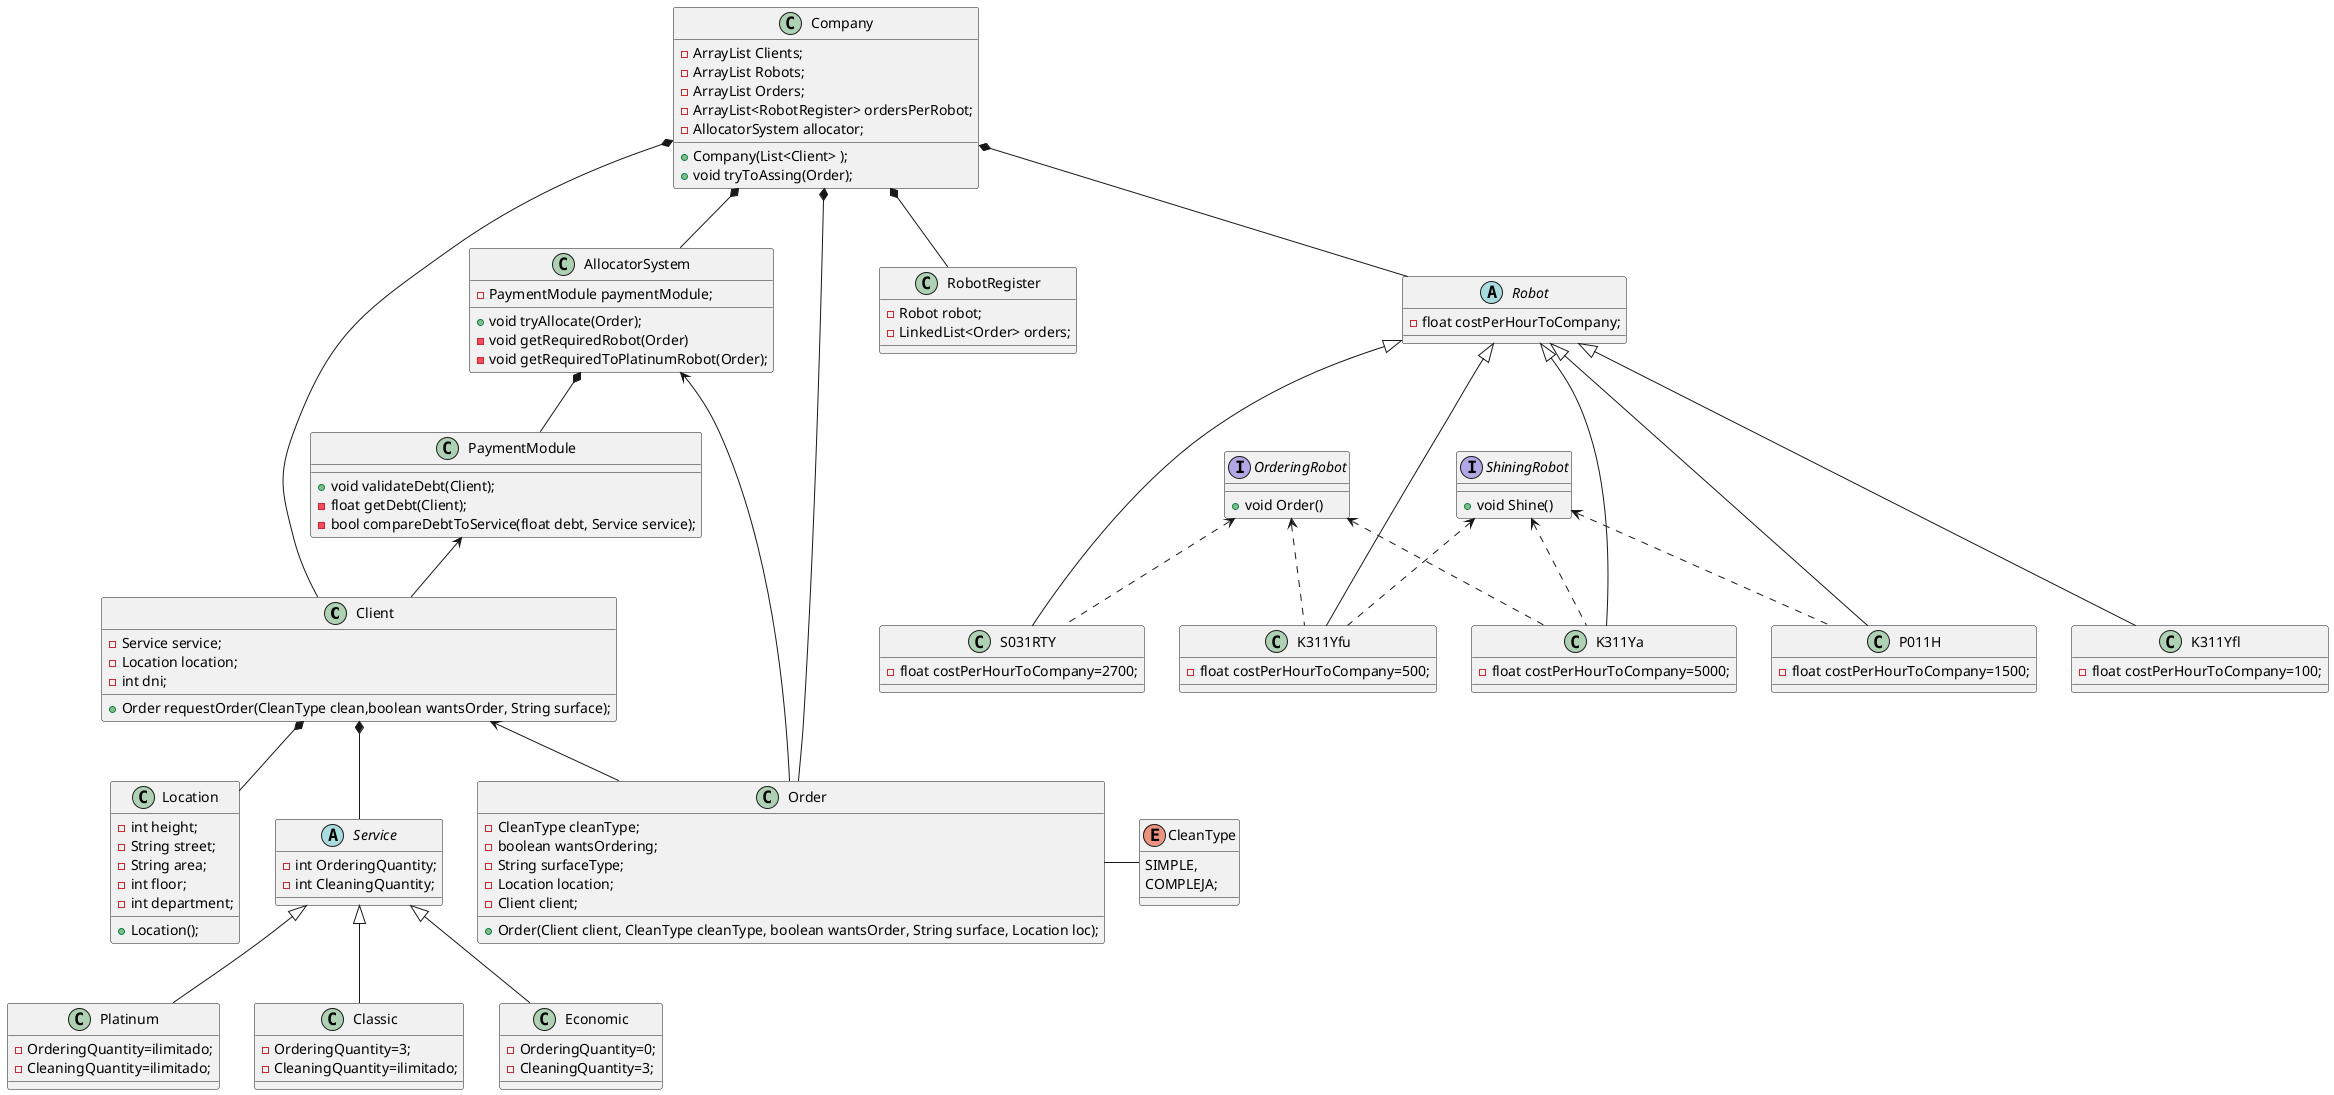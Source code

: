 @startuml
'https://plantuml.com/class-diagram

class Client {
    - Service service;
    - Location location;
    - int dni;

    + Order requestOrder(CleanType clean,boolean wantsOrder, String surface);
}

class Location{
    - int height;
    - String street;
    - String area;
    - int floor;
    - int department;
    + Location();
}

class RobotRegister{
    - Robot robot;
    - LinkedList<Order> orders;
}

abstract Robot{
    - float costPerHourToCompany;
}
class S031RTY{
    - float costPerHourToCompany=2700;
}
class K311Yfu{
    - float costPerHourToCompany=500;
}
class P011H{
    - float costPerHourToCompany=1500;
}
class K311Ya{
    - float costPerHourToCompany=5000;
}
class K311Yfl{
    - float costPerHourToCompany=100;
}

interface OrderingRobot{
    + void Order()
}
interface ShiningRobot{
    + void Shine()
}

abstract Service{
    - int OrderingQuantity;
    - int CleaningQuantity;
}
class Platinum{
    - OrderingQuantity=ilimitado;
    - CleaningQuantity=ilimitado;
}
class Classic{
    - OrderingQuantity=3;
    - CleaningQuantity=ilimitado;
}

class Economic{
    - OrderingQuantity=0;
    - CleaningQuantity=3;
}

class Company{
    - ArrayList Clients;
    - ArrayList Robots;
    - ArrayList Orders;
    - ArrayList<RobotRegister> ordersPerRobot;
    - AllocatorSystem allocator;
    + Company(List<Client> );
    + void tryToAssing(Order);
}

class Order{
    - CleanType cleanType;
    - boolean wantsOrdering;
    - String surfaceType;
    - Location location;
    - Client client;

    + Order(Client client, CleanType cleanType, boolean wantsOrder, String surface, Location loc);
}
enum CleanType{
    SIMPLE,
    COMPLEJA;
}

class AllocatorSystem{
    - PaymentModule paymentModule;
    + void tryAllocate(Order);
    - void getRequiredRobot(Order)
    - void getRequiredToPlatinumRobot(Order);

}

class PaymentModule{
    + void validateDebt(Client);
    - float getDebt(Client);
    - bool compareDebtToService(float debt, Service service);
}


AllocatorSystem*--PaymentModule
PaymentModule<--Client
Service <|-- Platinum
Service <|-- Classic
Service <|-- Economic

Company *-- AllocatorSystem
Company*-- Robot
Company *-- Client
Company *-- Order
Company *-- RobotRegister

Robot <|--- K311Yfl
Robot <|--- K311Yfu
Robot <|--- P011H
Robot <|--- K311Ya
Robot <|--- S031RTY

ShiningRobot <.. K311Yfu
ShiningRobot <.. P011H
ShiningRobot <.. K311Ya
OrderingRobot <.. K311Yfu
OrderingRobot <.. K311Ya
OrderingRobot <.. S031RTY

Client *-- Service
Client *-- Location

Order- CleanType
Client<--Order
AllocatorSystem <-- Order
@enduml